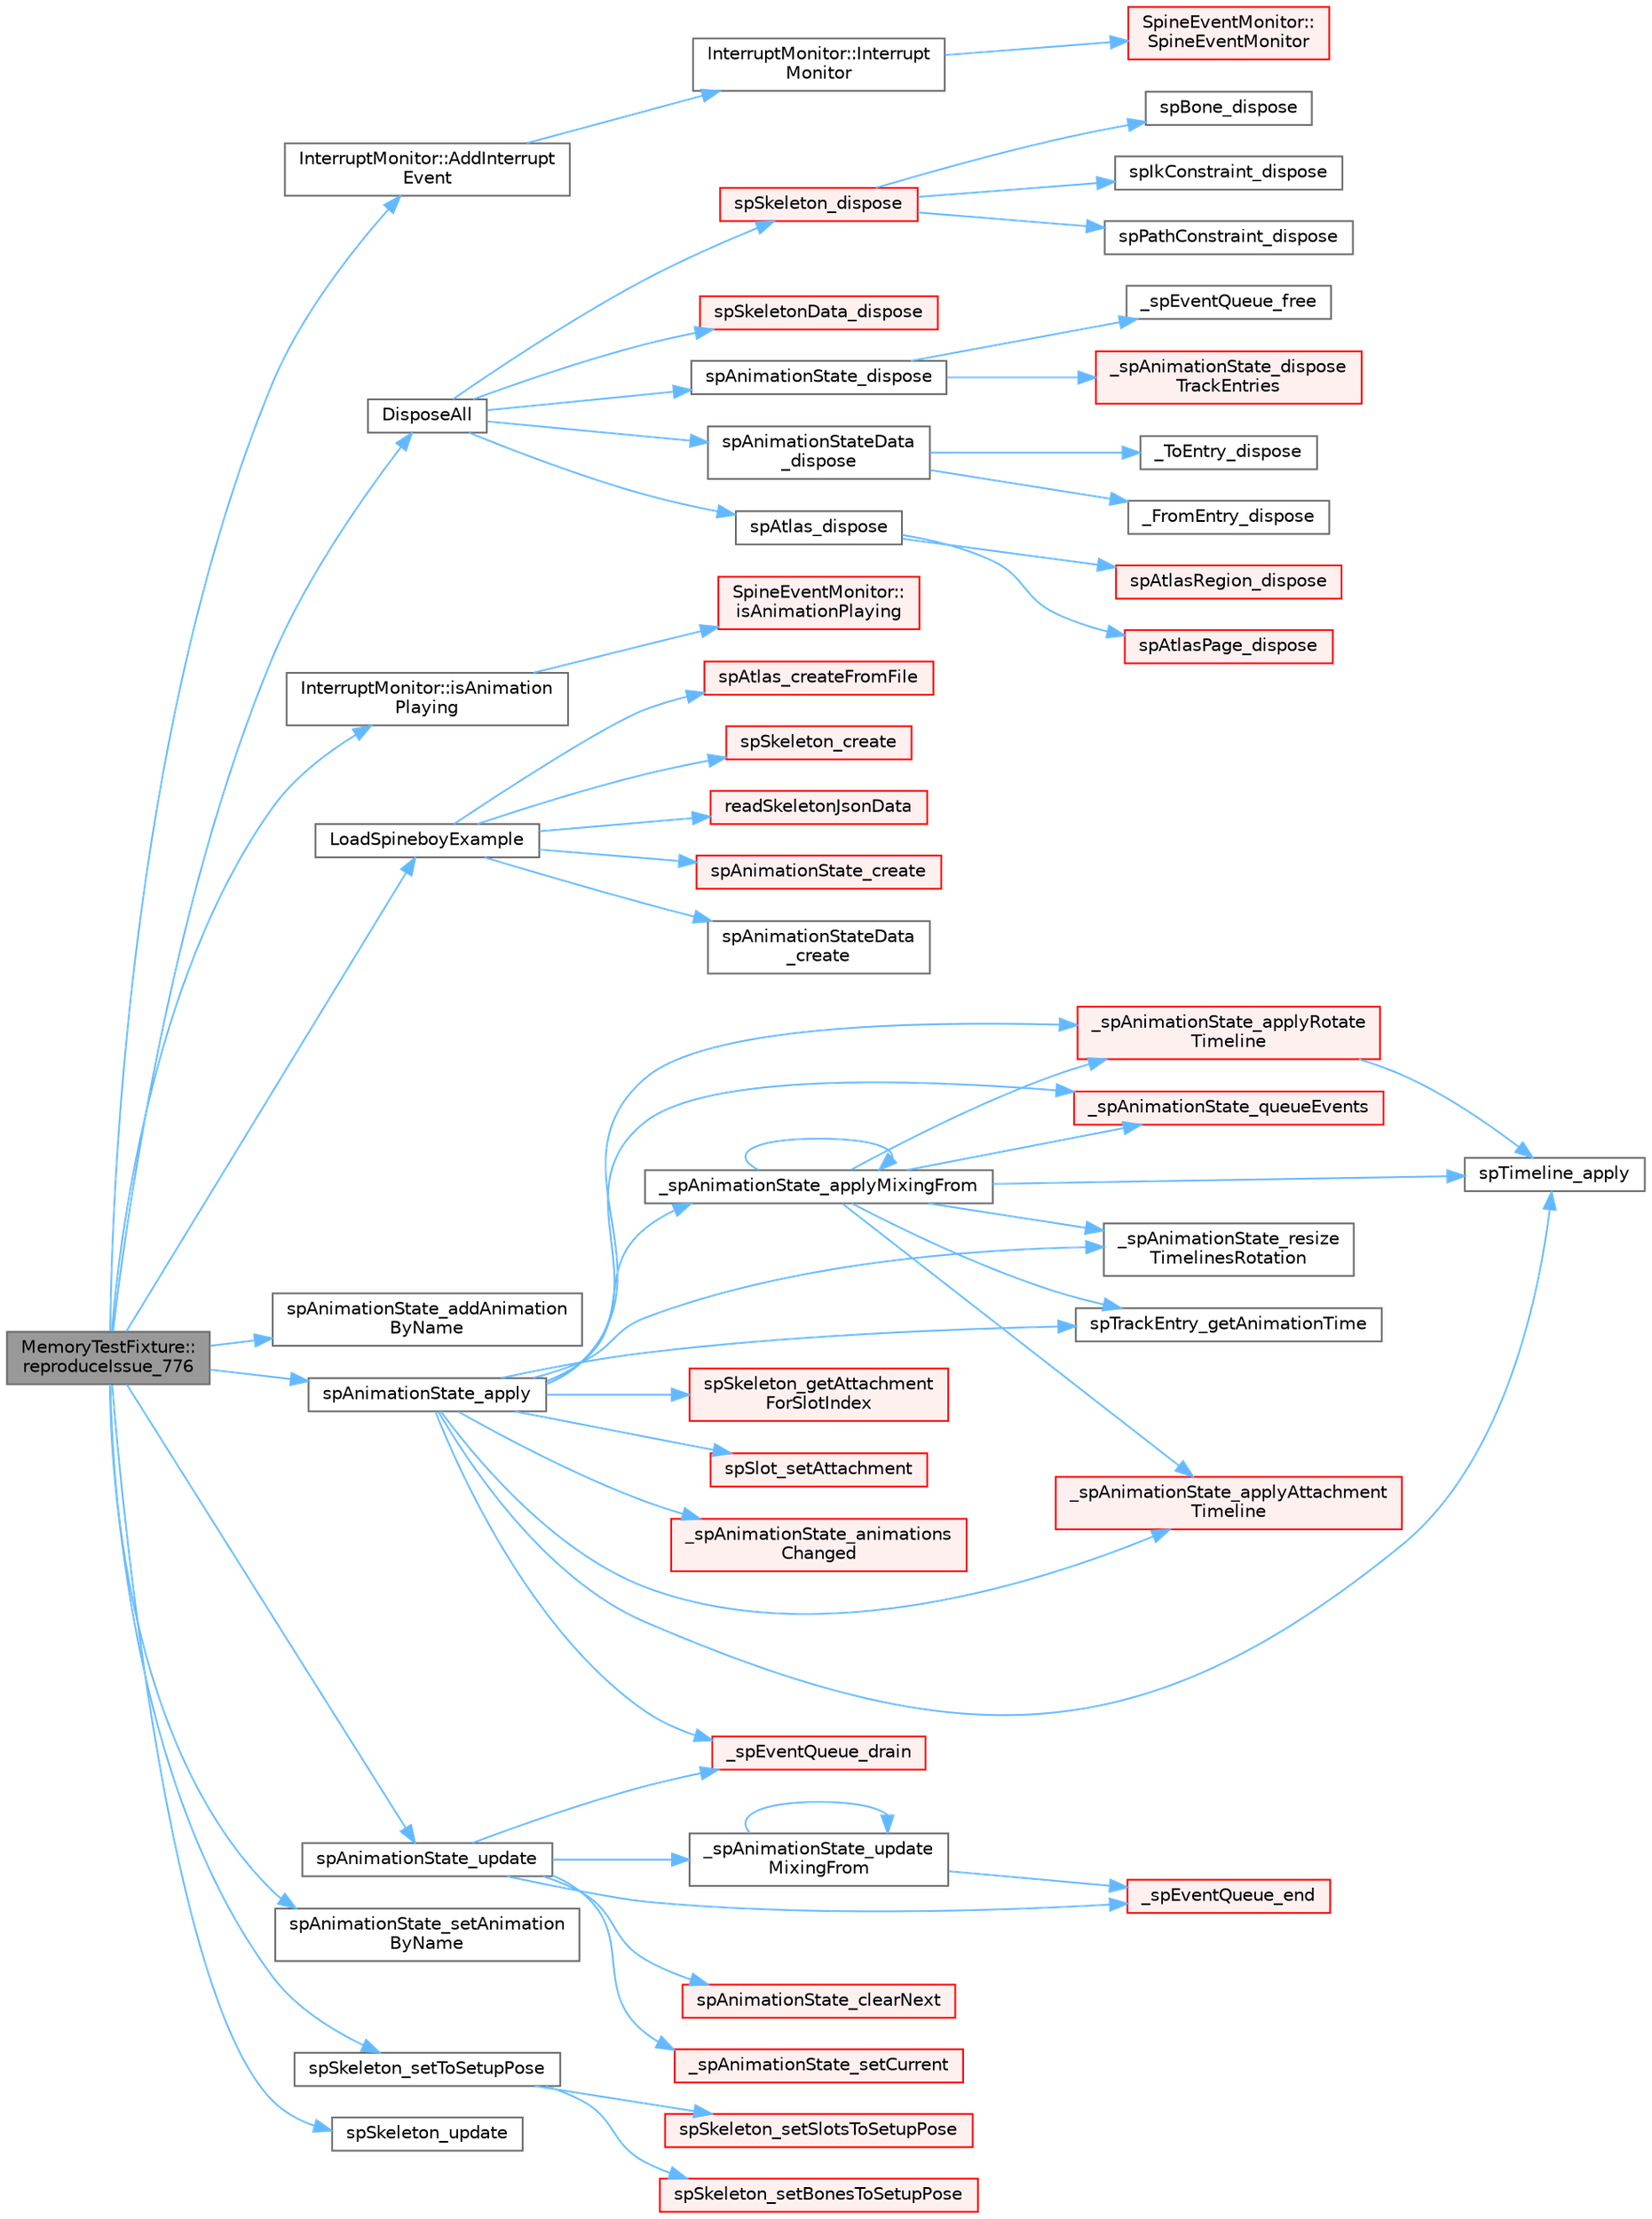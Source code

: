digraph "MemoryTestFixture::reproduceIssue_776"
{
 // LATEX_PDF_SIZE
  bgcolor="transparent";
  edge [fontname=Helvetica,fontsize=10,labelfontname=Helvetica,labelfontsize=10];
  node [fontname=Helvetica,fontsize=10,shape=box,height=0.2,width=0.4];
  rankdir="LR";
  Node1 [id="Node000001",label="MemoryTestFixture::\lreproduceIssue_776",height=0.2,width=0.4,color="gray40", fillcolor="grey60", style="filled", fontcolor="black",tooltip=" "];
  Node1 -> Node2 [id="edge1_Node000001_Node000002",color="steelblue1",style="solid",tooltip=" "];
  Node2 [id="Node000002",label="InterruptMonitor::AddInterrupt\lEvent",height=0.2,width=0.4,color="grey40", fillcolor="white", style="filled",URL="$class_interrupt_monitor.html#af424b8d3a371678749fef7622ad75154",tooltip=" "];
  Node2 -> Node3 [id="edge2_Node000002_Node000003",color="steelblue1",style="solid",tooltip=" "];
  Node3 [id="Node000003",label="InterruptMonitor::Interrupt\lMonitor",height=0.2,width=0.4,color="grey40", fillcolor="white", style="filled",URL="$class_interrupt_monitor.html#ad03da06dabce50581a5a418337d17d57",tooltip=" "];
  Node3 -> Node4 [id="edge3_Node000003_Node000004",color="steelblue1",style="solid",tooltip=" "];
  Node4 [id="Node000004",label="SpineEventMonitor::\lSpineEventMonitor",height=0.2,width=0.4,color="red", fillcolor="#FFF0F0", style="filled",URL="$class_spine_event_monitor.html#af78e560f1b733985b62249d395519a6d",tooltip=" "];
  Node1 -> Node48 [id="edge4_Node000001_Node000048",color="steelblue1",style="solid",tooltip=" "];
  Node48 [id="Node000048",label="DisposeAll",height=0.2,width=0.4,color="grey40", fillcolor="white", style="filled",URL="$_memory_test_fixture_8cpp.html#aae0865d0664514a6c59e6f3684de729b",tooltip=" "];
  Node48 -> Node49 [id="edge5_Node000048_Node000049",color="steelblue1",style="solid",tooltip=" "];
  Node49 [id="Node000049",label="spAnimationState_dispose",height=0.2,width=0.4,color="grey40", fillcolor="white", style="filled",URL="$_animation_state_8c.html#a6bb36f95af04a3ec35d13f6c435aeb4a",tooltip=" "];
  Node49 -> Node50 [id="edge6_Node000049_Node000050",color="steelblue1",style="solid",tooltip=" "];
  Node50 [id="Node000050",label="_spAnimationState_dispose\lTrackEntries",height=0.2,width=0.4,color="red", fillcolor="#FFF0F0", style="filled",URL="$_animation_state_8c.html#ace41e2ec65c20f6eae482d34767b2717",tooltip=" "];
  Node49 -> Node52 [id="edge7_Node000049_Node000052",color="steelblue1",style="solid",tooltip=" "];
  Node52 [id="Node000052",label="_spEventQueue_free",height=0.2,width=0.4,color="grey40", fillcolor="white", style="filled",URL="$_animation_state_8c.html#ae8ff6644ab7d8745ee257f97508d54ba",tooltip=" "];
  Node48 -> Node53 [id="edge8_Node000048_Node000053",color="steelblue1",style="solid",tooltip=" "];
  Node53 [id="Node000053",label="spAnimationStateData\l_dispose",height=0.2,width=0.4,color="grey40", fillcolor="white", style="filled",URL="$_animation_state_data_8c.html#a9e59c832dcb7ea89165a0b049c7123f9",tooltip=" "];
  Node53 -> Node54 [id="edge9_Node000053_Node000054",color="steelblue1",style="solid",tooltip=" "];
  Node54 [id="Node000054",label="_FromEntry_dispose",height=0.2,width=0.4,color="grey40", fillcolor="white", style="filled",URL="$_animation_state_data_8c.html#a6b3b2721dbd2f59040cb4fe9c6056494",tooltip=" "];
  Node53 -> Node55 [id="edge10_Node000053_Node000055",color="steelblue1",style="solid",tooltip=" "];
  Node55 [id="Node000055",label="_ToEntry_dispose",height=0.2,width=0.4,color="grey40", fillcolor="white", style="filled",URL="$_animation_state_data_8c.html#a8a6542ed327ef0960ac7794c726a92c5",tooltip=" "];
  Node48 -> Node56 [id="edge11_Node000048_Node000056",color="steelblue1",style="solid",tooltip=" "];
  Node56 [id="Node000056",label="spAtlas_dispose",height=0.2,width=0.4,color="grey40", fillcolor="white", style="filled",URL="$_atlas_8c.html#ab20fecb33dfefd9547bbd79b96ffd829",tooltip=" "];
  Node56 -> Node57 [id="edge12_Node000056_Node000057",color="steelblue1",style="solid",tooltip=" "];
  Node57 [id="Node000057",label="spAtlasPage_dispose",height=0.2,width=0.4,color="red", fillcolor="#FFF0F0", style="filled",URL="$_atlas_8c.html#acae69283e8807fb5ecd5ea86ed6eedfa",tooltip=" "];
  Node56 -> Node59 [id="edge13_Node000056_Node000059",color="steelblue1",style="solid",tooltip=" "];
  Node59 [id="Node000059",label="spAtlasRegion_dispose",height=0.2,width=0.4,color="red", fillcolor="#FFF0F0", style="filled",URL="$_atlas_8c.html#a4e6a7dc29e16745191a6162b347de373",tooltip=" "];
  Node48 -> Node62 [id="edge14_Node000048_Node000062",color="steelblue1",style="solid",tooltip=" "];
  Node62 [id="Node000062",label="spSkeleton_dispose",height=0.2,width=0.4,color="red", fillcolor="#FFF0F0", style="filled",URL="$_skeleton_8c.html#a77f856011e09776af5a8d8e45446bc72",tooltip=" "];
  Node62 -> Node63 [id="edge15_Node000062_Node000063",color="steelblue1",style="solid",tooltip=" "];
  Node63 [id="Node000063",label="spBone_dispose",height=0.2,width=0.4,color="grey40", fillcolor="white", style="filled",URL="$_bone_8c.html#ac9432169a9965bcbc2ee09fdd40ae4a2",tooltip=" "];
  Node62 -> Node64 [id="edge16_Node000062_Node000064",color="steelblue1",style="solid",tooltip=" "];
  Node64 [id="Node000064",label="spIkConstraint_dispose",height=0.2,width=0.4,color="grey40", fillcolor="white", style="filled",URL="$_ik_constraint_8c.html#ab562f2c38689e012955f64da69cbdd51",tooltip=" "];
  Node62 -> Node65 [id="edge17_Node000062_Node000065",color="steelblue1",style="solid",tooltip=" "];
  Node65 [id="Node000065",label="spPathConstraint_dispose",height=0.2,width=0.4,color="grey40", fillcolor="white", style="filled",URL="$_path_constraint_8c.html#a89a998f72f23fadea74c6cb7403d19a5",tooltip=" "];
  Node48 -> Node69 [id="edge18_Node000048_Node000069",color="steelblue1",style="solid",tooltip=" "];
  Node69 [id="Node000069",label="spSkeletonData_dispose",height=0.2,width=0.4,color="red", fillcolor="#FFF0F0", style="filled",URL="$_skeleton_data_8c.html#afd9f9725b11c94e4c65be6d053cf243a",tooltip=" "];
  Node1 -> Node83 [id="edge19_Node000001_Node000083",color="steelblue1",style="solid",tooltip=" "];
  Node83 [id="Node000083",label="InterruptMonitor::isAnimation\lPlaying",height=0.2,width=0.4,color="grey40", fillcolor="white", style="filled",URL="$class_interrupt_monitor.html#a1c22a7675d7239ed409074e6e21bac7e",tooltip=" "];
  Node83 -> Node84 [id="edge20_Node000083_Node000084",color="steelblue1",style="solid",tooltip=" "];
  Node84 [id="Node000084",label="SpineEventMonitor::\lisAnimationPlaying",height=0.2,width=0.4,color="red", fillcolor="#FFF0F0", style="filled",URL="$class_spine_event_monitor.html#ac21ac18f4c051ccfd1074dbd2fb6222e",tooltip=" "];
  Node1 -> Node86 [id="edge21_Node000001_Node000086",color="steelblue1",style="solid",tooltip=" "];
  Node86 [id="Node000086",label="LoadSpineboyExample",height=0.2,width=0.4,color="grey40", fillcolor="white", style="filled",URL="$_memory_test_fixture_8cpp.html#ab107a223167d4a7e42a6d7f25dc274b7",tooltip=" "];
  Node86 -> Node87 [id="edge22_Node000086_Node000087",color="steelblue1",style="solid",tooltip=" "];
  Node87 [id="Node000087",label="readSkeletonJsonData",height=0.2,width=0.4,color="red", fillcolor="#FFF0F0", style="filled",URL="$_memory_test_fixture_8cpp.html#ad6f8acc85c6408fecdcc4f48c2792571",tooltip=" "];
  Node86 -> Node317 [id="edge23_Node000086_Node000317",color="steelblue1",style="solid",tooltip=" "];
  Node317 [id="Node000317",label="spAnimationState_create",height=0.2,width=0.4,color="red", fillcolor="#FFF0F0", style="filled",URL="$_animation_state_8c.html#a87beba99c1cc332a37af3d16d15454fd",tooltip=" "];
  Node86 -> Node319 [id="edge24_Node000086_Node000319",color="steelblue1",style="solid",tooltip=" "];
  Node319 [id="Node000319",label="spAnimationStateData\l_create",height=0.2,width=0.4,color="grey40", fillcolor="white", style="filled",URL="$_animation_state_data_8c.html#a8c7606d99b6d3ca45a45f696191e184b",tooltip=" "];
  Node86 -> Node320 [id="edge25_Node000086_Node000320",color="steelblue1",style="solid",tooltip=" "];
  Node320 [id="Node000320",label="spAtlas_createFromFile",height=0.2,width=0.4,color="red", fillcolor="#FFF0F0", style="filled",URL="$_atlas_8c.html#a925c3512d9ada00ac6ad2b7c0b031398",tooltip=" "];
  Node86 -> Node342 [id="edge26_Node000086_Node000342",color="steelblue1",style="solid",tooltip=" "];
  Node342 [id="Node000342",label="spSkeleton_create",height=0.2,width=0.4,color="red", fillcolor="#FFF0F0", style="filled",URL="$_skeleton_8c.html#adafc127ff4d17039cb355ad7941b4687",tooltip=" "];
  Node1 -> Node361 [id="edge27_Node000001_Node000361",color="steelblue1",style="solid",tooltip=" "];
  Node361 [id="Node000361",label="spAnimationState_addAnimation\lByName",height=0.2,width=0.4,color="grey40", fillcolor="white", style="filled",URL="$spine-c_2include_2spine_2_animation_state_8h.html#a445978dffe9bf5284ae8f53d849bd2d6",tooltip=" "];
  Node1 -> Node362 [id="edge28_Node000001_Node000362",color="steelblue1",style="solid",tooltip=" "];
  Node362 [id="Node000362",label="spAnimationState_apply",height=0.2,width=0.4,color="grey40", fillcolor="white", style="filled",URL="$_animation_state_8c.html#a121811397a5e69b5d84b141172a860ad",tooltip=" "];
  Node362 -> Node363 [id="edge29_Node000362_Node000363",color="steelblue1",style="solid",tooltip=" "];
  Node363 [id="Node000363",label="_spAnimationState_animations\lChanged",height=0.2,width=0.4,color="red", fillcolor="#FFF0F0", style="filled",URL="$_animation_state_8c.html#a2e9127da71404d2e7f6715635f59714d",tooltip=" "];
  Node362 -> Node369 [id="edge30_Node000362_Node000369",color="steelblue1",style="solid",tooltip=" "];
  Node369 [id="Node000369",label="_spAnimationState_applyAttachment\lTimeline",height=0.2,width=0.4,color="red", fillcolor="#FFF0F0", style="filled",URL="$_animation_state_8c.html#a552cd264b22c69404ce34e0e773bcaa7",tooltip=" "];
  Node362 -> Node372 [id="edge31_Node000362_Node000372",color="steelblue1",style="solid",tooltip=" "];
  Node372 [id="Node000372",label="_spAnimationState_applyMixingFrom",height=0.2,width=0.4,color="grey40", fillcolor="white", style="filled",URL="$_animation_state_8c.html#ad872d0ff5d38b3ad75d02684ee46e3ef",tooltip=" "];
  Node372 -> Node369 [id="edge32_Node000372_Node000369",color="steelblue1",style="solid",tooltip=" "];
  Node372 -> Node372 [id="edge33_Node000372_Node000372",color="steelblue1",style="solid",tooltip=" "];
  Node372 -> Node373 [id="edge34_Node000372_Node000373",color="steelblue1",style="solid",tooltip=" "];
  Node373 [id="Node000373",label="_spAnimationState_applyRotate\lTimeline",height=0.2,width=0.4,color="red", fillcolor="#FFF0F0", style="filled",URL="$_animation_state_8c.html#a807375db0ba9e1c5a66ba60c03967a16",tooltip=" "];
  Node373 -> Node374 [id="edge35_Node000373_Node000374",color="steelblue1",style="solid",tooltip=" "];
  Node374 [id="Node000374",label="spTimeline_apply",height=0.2,width=0.4,color="grey40", fillcolor="white", style="filled",URL="$_animation_8c.html#a8f8846b1f976e08e2825cd8f2e4fed2a",tooltip=" "];
  Node372 -> Node375 [id="edge36_Node000372_Node000375",color="steelblue1",style="solid",tooltip=" "];
  Node375 [id="Node000375",label="_spAnimationState_queueEvents",height=0.2,width=0.4,color="red", fillcolor="#FFF0F0", style="filled",URL="$_animation_state_8c.html#a03841b3426944328c63e8dc965e5d202",tooltip=" "];
  Node372 -> Node382 [id="edge37_Node000372_Node000382",color="steelblue1",style="solid",tooltip=" "];
  Node382 [id="Node000382",label="_spAnimationState_resize\lTimelinesRotation",height=0.2,width=0.4,color="grey40", fillcolor="white", style="filled",URL="$_animation_state_8c.html#a586eb5371b2ecd094a959fb59981c011",tooltip=" "];
  Node372 -> Node374 [id="edge38_Node000372_Node000374",color="steelblue1",style="solid",tooltip=" "];
  Node372 -> Node383 [id="edge39_Node000372_Node000383",color="steelblue1",style="solid",tooltip=" "];
  Node383 [id="Node000383",label="spTrackEntry_getAnimationTime",height=0.2,width=0.4,color="grey40", fillcolor="white", style="filled",URL="$_animation_state_8c.html#a16e885e6da856346be434e44d94fff4d",tooltip=" "];
  Node362 -> Node373 [id="edge40_Node000362_Node000373",color="steelblue1",style="solid",tooltip=" "];
  Node362 -> Node375 [id="edge41_Node000362_Node000375",color="steelblue1",style="solid",tooltip=" "];
  Node362 -> Node382 [id="edge42_Node000362_Node000382",color="steelblue1",style="solid",tooltip=" "];
  Node362 -> Node384 [id="edge43_Node000362_Node000384",color="steelblue1",style="solid",tooltip=" "];
  Node384 [id="Node000384",label="_spEventQueue_drain",height=0.2,width=0.4,color="red", fillcolor="#FFF0F0", style="filled",URL="$_animation_state_8c.html#a2bb362df65f36453467acd9b360c600d",tooltip=" "];
  Node362 -> Node187 [id="edge44_Node000362_Node000187",color="steelblue1",style="solid",tooltip=" "];
  Node187 [id="Node000187",label="spSkeleton_getAttachment\lForSlotIndex",height=0.2,width=0.4,color="red", fillcolor="#FFF0F0", style="filled",URL="$_skeleton_8c.html#af67b15fea85286452cf9d8741a17b0ed",tooltip=" "];
  Node362 -> Node189 [id="edge45_Node000362_Node000189",color="steelblue1",style="solid",tooltip=" "];
  Node189 [id="Node000189",label="spSlot_setAttachment",height=0.2,width=0.4,color="red", fillcolor="#FFF0F0", style="filled",URL="$_slot_8c.html#a56d5b092e9d5418595813cec61d447cc",tooltip=" "];
  Node362 -> Node374 [id="edge46_Node000362_Node000374",color="steelblue1",style="solid",tooltip=" "];
  Node362 -> Node383 [id="edge47_Node000362_Node000383",color="steelblue1",style="solid",tooltip=" "];
  Node1 -> Node386 [id="edge48_Node000001_Node000386",color="steelblue1",style="solid",tooltip=" "];
  Node386 [id="Node000386",label="spAnimationState_setAnimation\lByName",height=0.2,width=0.4,color="grey40", fillcolor="white", style="filled",URL="$spine-c_2include_2spine_2_animation_state_8h.html#a886473af828c2ec1222f62ea8aa5e470",tooltip=" "];
  Node1 -> Node387 [id="edge49_Node000001_Node000387",color="steelblue1",style="solid",tooltip=" "];
  Node387 [id="Node000387",label="spAnimationState_update",height=0.2,width=0.4,color="grey40", fillcolor="white", style="filled",URL="$_animation_state_8c.html#a6e0eaef7d5f047204c709cee9f51ef08",tooltip=" "];
  Node387 -> Node388 [id="edge50_Node000387_Node000388",color="steelblue1",style="solid",tooltip=" "];
  Node388 [id="Node000388",label="_spAnimationState_setCurrent",height=0.2,width=0.4,color="red", fillcolor="#FFF0F0", style="filled",URL="$_animation_state_8c.html#a7fd9c2b5f1e4e7ad96f8483118220e53",tooltip=" "];
  Node387 -> Node392 [id="edge51_Node000387_Node000392",color="steelblue1",style="solid",tooltip=" "];
  Node392 [id="Node000392",label="_spAnimationState_update\lMixingFrom",height=0.2,width=0.4,color="grey40", fillcolor="white", style="filled",URL="$_animation_state_8c.html#a811bfe34d8d6ae14d016aba963f38a5f",tooltip=" "];
  Node392 -> Node392 [id="edge52_Node000392_Node000392",color="steelblue1",style="solid",tooltip=" "];
  Node392 -> Node393 [id="edge53_Node000392_Node000393",color="steelblue1",style="solid",tooltip=" "];
  Node393 [id="Node000393",label="_spEventQueue_end",height=0.2,width=0.4,color="red", fillcolor="#FFF0F0", style="filled",URL="$_animation_state_8c.html#ae86eaf55ad672f17dcb738d9481d7bb9",tooltip=" "];
  Node387 -> Node384 [id="edge54_Node000387_Node000384",color="steelblue1",style="solid",tooltip=" "];
  Node387 -> Node393 [id="edge55_Node000387_Node000393",color="steelblue1",style="solid",tooltip=" "];
  Node387 -> Node394 [id="edge56_Node000387_Node000394",color="steelblue1",style="solid",tooltip=" "];
  Node394 [id="Node000394",label="spAnimationState_clearNext",height=0.2,width=0.4,color="red", fillcolor="#FFF0F0", style="filled",URL="$_animation_state_8c.html#a1116b24b2fd4730966c0c1705f16a515",tooltip=" "];
  Node1 -> Node396 [id="edge57_Node000001_Node000396",color="steelblue1",style="solid",tooltip=" "];
  Node396 [id="Node000396",label="spSkeleton_setToSetupPose",height=0.2,width=0.4,color="grey40", fillcolor="white", style="filled",URL="$_skeleton_8c.html#abd1173a8539fac039e455d83c69c1069",tooltip=" "];
  Node396 -> Node397 [id="edge58_Node000396_Node000397",color="steelblue1",style="solid",tooltip=" "];
  Node397 [id="Node000397",label="spSkeleton_setBonesToSetupPose",height=0.2,width=0.4,color="red", fillcolor="#FFF0F0", style="filled",URL="$_skeleton_8c.html#aae6e8045f895615160741abb0eb8dde9",tooltip=" "];
  Node396 -> Node402 [id="edge59_Node000396_Node000402",color="steelblue1",style="solid",tooltip=" "];
  Node402 [id="Node000402",label="spSkeleton_setSlotsToSetupPose",height=0.2,width=0.4,color="red", fillcolor="#FFF0F0", style="filled",URL="$_skeleton_8c.html#a7b1fc51a674633c010ed2b9b7b73637a",tooltip=" "];
  Node1 -> Node403 [id="edge60_Node000001_Node000403",color="steelblue1",style="solid",tooltip=" "];
  Node403 [id="Node000403",label="spSkeleton_update",height=0.2,width=0.4,color="grey40", fillcolor="white", style="filled",URL="$_skeleton_8c.html#a147cbd3d876d121ed81d32f16f1e3482",tooltip=" "];
}
